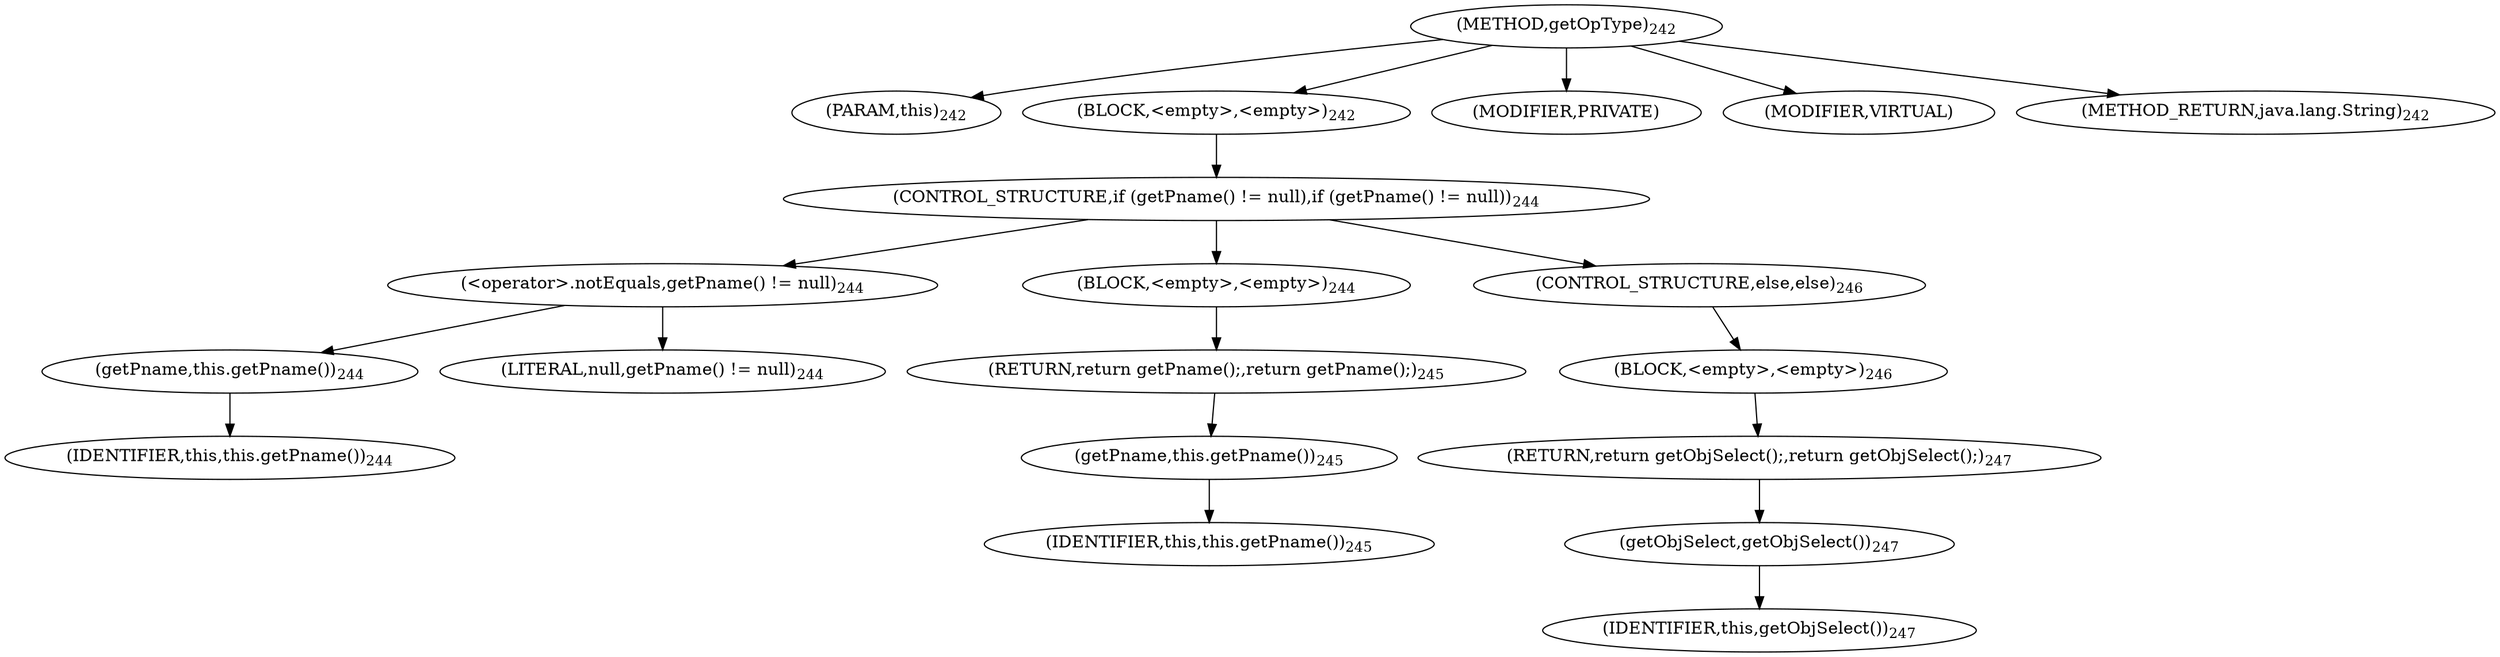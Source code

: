 digraph "getOpType" {  
"288" [label = <(METHOD,getOpType)<SUB>242</SUB>> ]
"37" [label = <(PARAM,this)<SUB>242</SUB>> ]
"289" [label = <(BLOCK,&lt;empty&gt;,&lt;empty&gt;)<SUB>242</SUB>> ]
"290" [label = <(CONTROL_STRUCTURE,if (getPname() != null),if (getPname() != null))<SUB>244</SUB>> ]
"291" [label = <(&lt;operator&gt;.notEquals,getPname() != null)<SUB>244</SUB>> ]
"292" [label = <(getPname,this.getPname())<SUB>244</SUB>> ]
"36" [label = <(IDENTIFIER,this,this.getPname())<SUB>244</SUB>> ]
"293" [label = <(LITERAL,null,getPname() != null)<SUB>244</SUB>> ]
"294" [label = <(BLOCK,&lt;empty&gt;,&lt;empty&gt;)<SUB>244</SUB>> ]
"295" [label = <(RETURN,return getPname();,return getPname();)<SUB>245</SUB>> ]
"296" [label = <(getPname,this.getPname())<SUB>245</SUB>> ]
"38" [label = <(IDENTIFIER,this,this.getPname())<SUB>245</SUB>> ]
"297" [label = <(CONTROL_STRUCTURE,else,else)<SUB>246</SUB>> ]
"298" [label = <(BLOCK,&lt;empty&gt;,&lt;empty&gt;)<SUB>246</SUB>> ]
"299" [label = <(RETURN,return getObjSelect();,return getObjSelect();)<SUB>247</SUB>> ]
"300" [label = <(getObjSelect,getObjSelect())<SUB>247</SUB>> ]
"39" [label = <(IDENTIFIER,this,getObjSelect())<SUB>247</SUB>> ]
"301" [label = <(MODIFIER,PRIVATE)> ]
"302" [label = <(MODIFIER,VIRTUAL)> ]
"303" [label = <(METHOD_RETURN,java.lang.String)<SUB>242</SUB>> ]
  "288" -> "37" 
  "288" -> "289" 
  "288" -> "301" 
  "288" -> "302" 
  "288" -> "303" 
  "289" -> "290" 
  "290" -> "291" 
  "290" -> "294" 
  "290" -> "297" 
  "291" -> "292" 
  "291" -> "293" 
  "292" -> "36" 
  "294" -> "295" 
  "295" -> "296" 
  "296" -> "38" 
  "297" -> "298" 
  "298" -> "299" 
  "299" -> "300" 
  "300" -> "39" 
}
